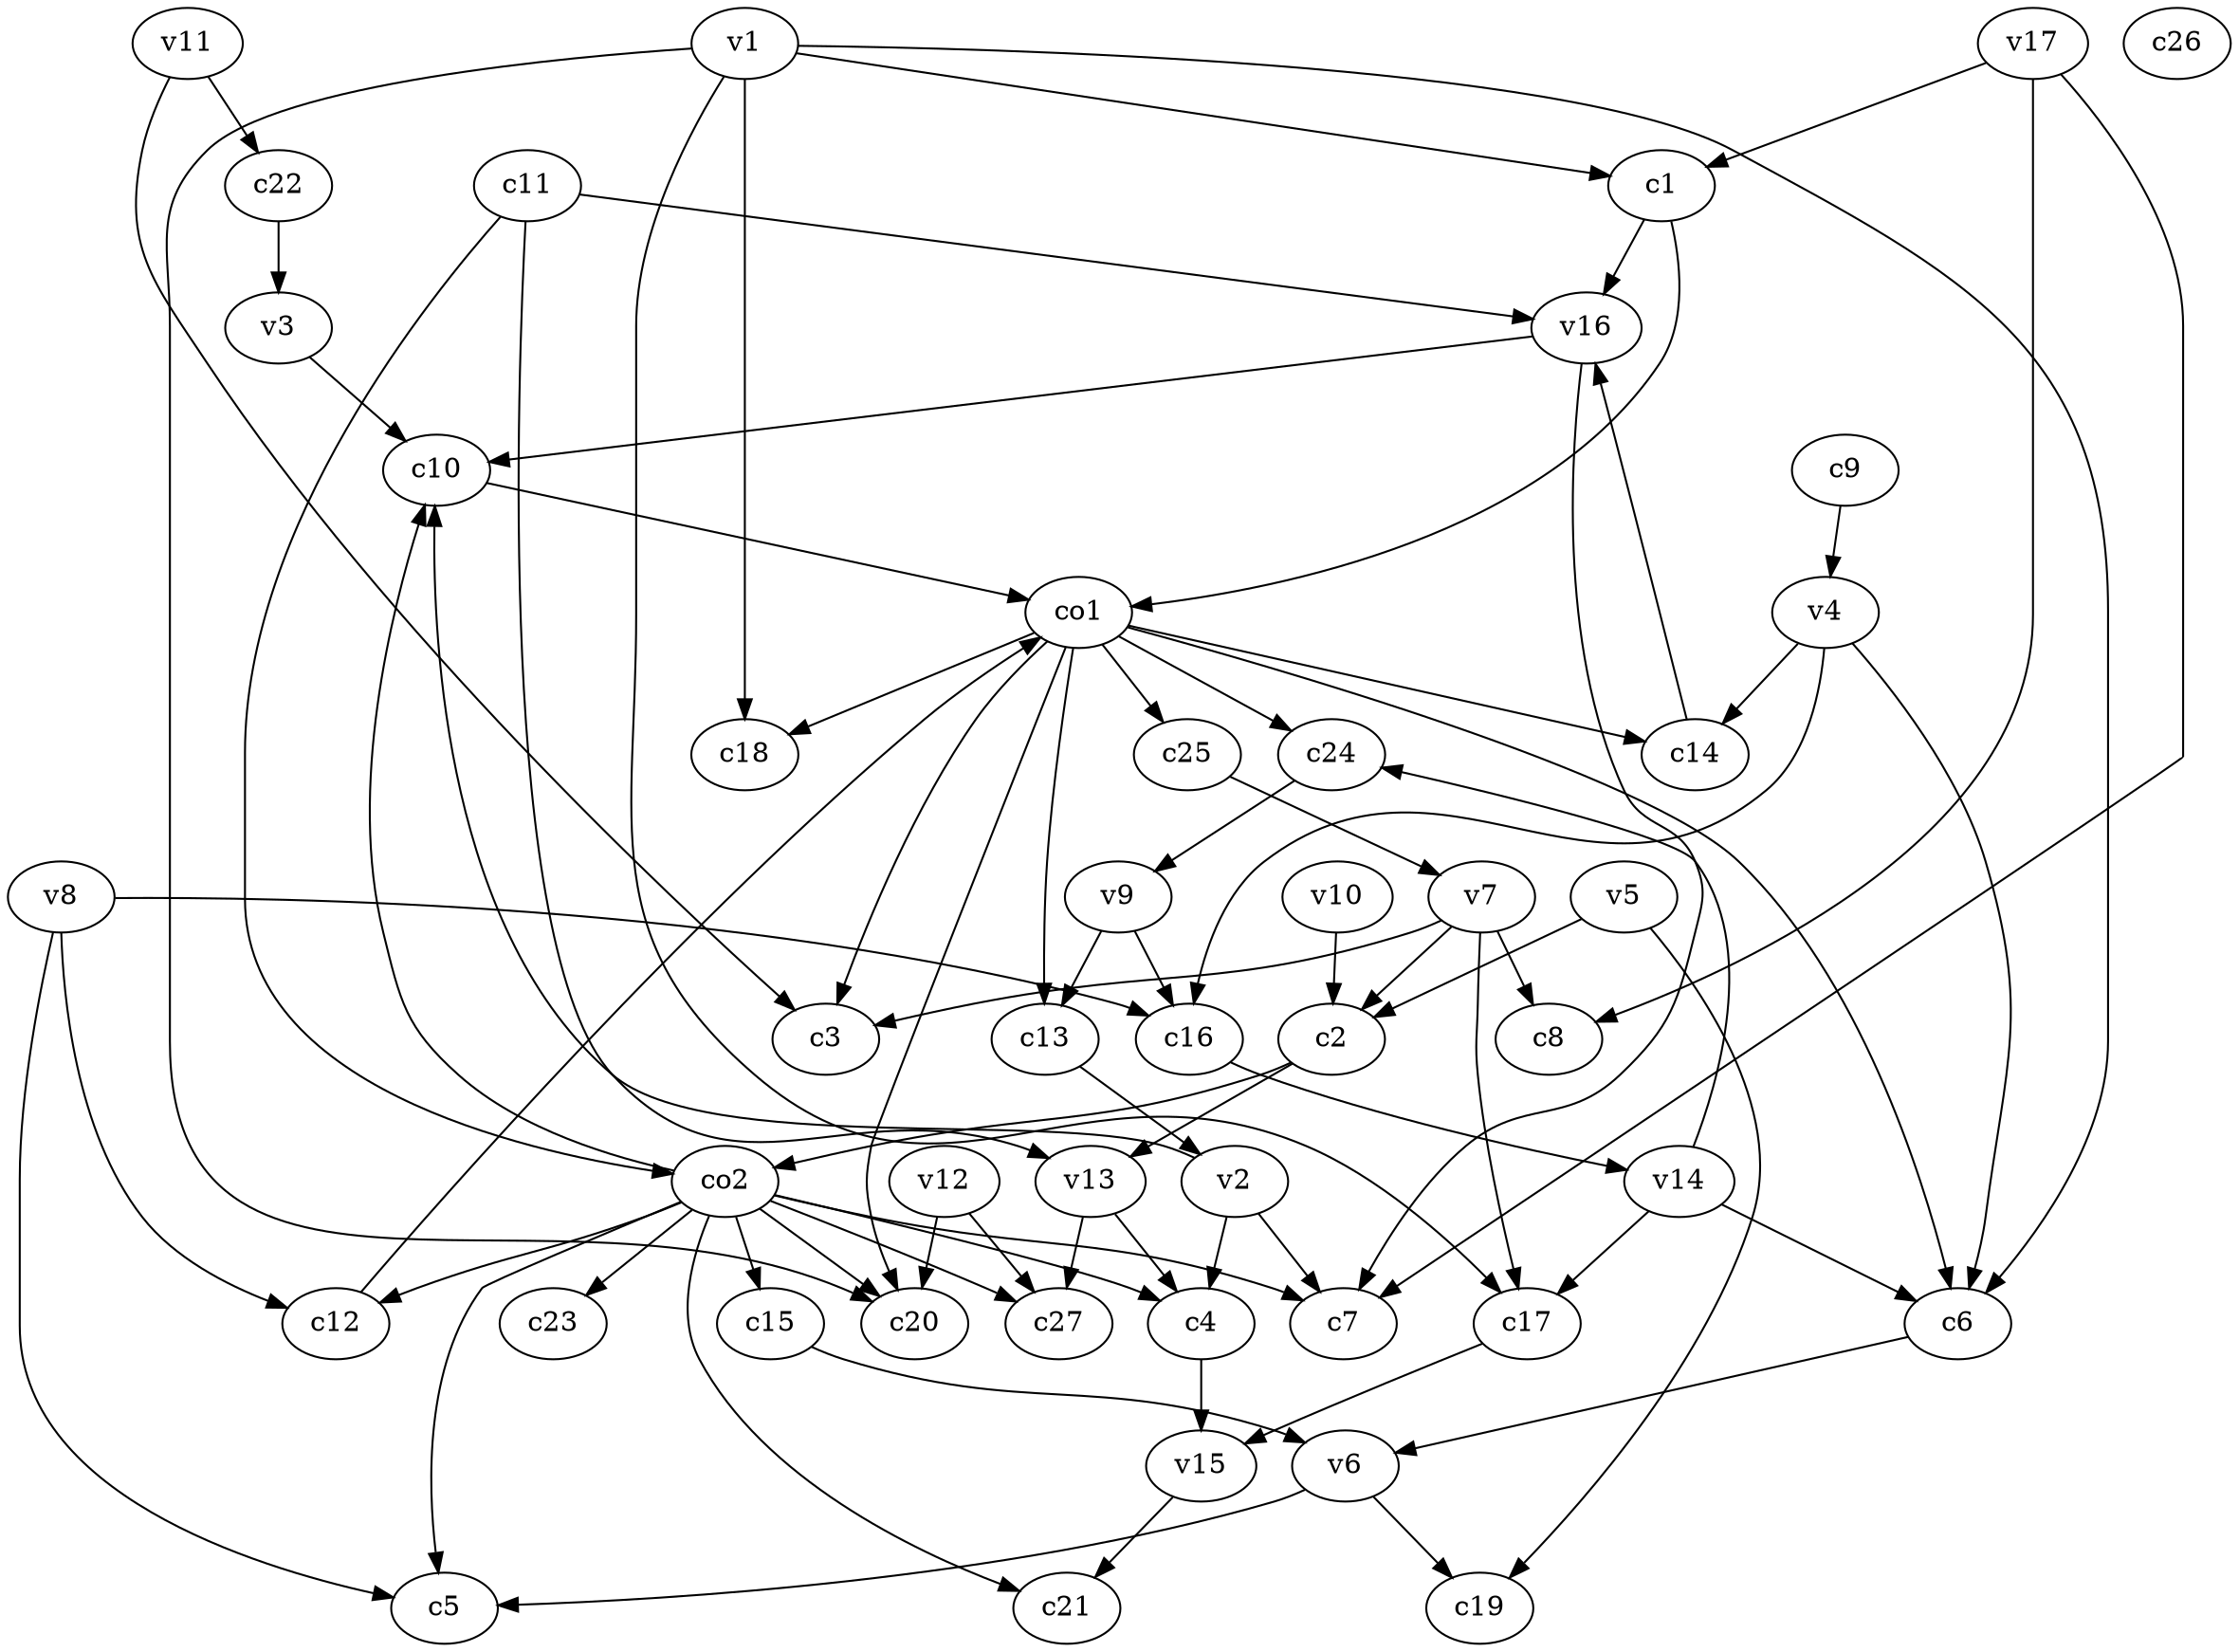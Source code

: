 strict digraph  {
c1;
c2;
c3;
c4;
c5;
c6;
c7;
c8;
c9;
c10;
c11;
c12;
c13;
c14;
c15;
c16;
c17;
c18;
c19;
c20;
c21;
c22;
c23;
c24;
c25;
c26;
c27;
v1;
v2;
v3;
v4;
v5;
v6;
v7;
v8;
v9;
v10;
v11;
v12;
v13;
v14;
v15;
v16;
v17;
co1;
co2;
c1 -> co1  [weight=1];
c1 -> v16  [weight=1];
c2 -> co2  [weight=1];
c2 -> v13  [weight=1];
c4 -> v15  [weight=1];
c6 -> v6  [weight=1];
c9 -> v4  [weight=1];
c10 -> co1  [weight=1];
c11 -> v13  [weight=1];
c11 -> co2  [weight=1];
c11 -> v16  [weight=1];
c12 -> co1  [weight=1];
c13 -> v2  [weight=1];
c14 -> v16  [weight=1];
c15 -> v6  [weight=1];
c16 -> v14  [weight=1];
c17 -> v15  [weight=1];
c22 -> v3  [weight=1];
c24 -> v9  [weight=1];
c25 -> v7  [weight=1];
v1 -> c20  [weight=1];
v1 -> c17  [weight=1];
v1 -> c1  [weight=1];
v1 -> c6  [weight=1];
v1 -> c18  [weight=1];
v2 -> c4  [weight=1];
v2 -> c10  [weight=1];
v2 -> c7  [weight=1];
v3 -> c10  [weight=1];
v4 -> c14  [weight=1];
v4 -> c16  [weight=1];
v4 -> c6  [weight=1];
v5 -> c19  [weight=1];
v5 -> c2  [weight=1];
v6 -> c19  [weight=1];
v6 -> c5  [weight=1];
v7 -> c8  [weight=1];
v7 -> c3  [weight=1];
v7 -> c17  [weight=1];
v7 -> c2  [weight=1];
v8 -> c16  [weight=1];
v8 -> c12  [weight=1];
v8 -> c5  [weight=1];
v9 -> c13  [weight=1];
v9 -> c16  [weight=1];
v10 -> c2  [weight=1];
v11 -> c3  [weight=1];
v11 -> c22  [weight=1];
v12 -> c27  [weight=1];
v12 -> c20  [weight=1];
v13 -> c27  [weight=1];
v13 -> c4  [weight=1];
v14 -> c24  [weight=1];
v14 -> c17  [weight=1];
v14 -> c6  [weight=1];
v15 -> c21  [weight=1];
v16 -> c7  [weight=1];
v16 -> c10  [weight=1];
v17 -> c7  [weight=1];
v17 -> c8  [weight=1];
v17 -> c1  [weight=1];
co1 -> c18  [weight=1];
co1 -> c14  [weight=1];
co1 -> c13  [weight=1];
co1 -> c24  [weight=1];
co1 -> c25  [weight=1];
co1 -> c20  [weight=1];
co1 -> c3  [weight=1];
co1 -> c6  [weight=1];
co2 -> c5  [weight=1];
co2 -> c7  [weight=1];
co2 -> c10  [weight=1];
co2 -> c20  [weight=1];
co2 -> c21  [weight=1];
co2 -> c4  [weight=1];
co2 -> c23  [weight=1];
co2 -> c27  [weight=1];
co2 -> c15  [weight=1];
co2 -> c12  [weight=1];
}

